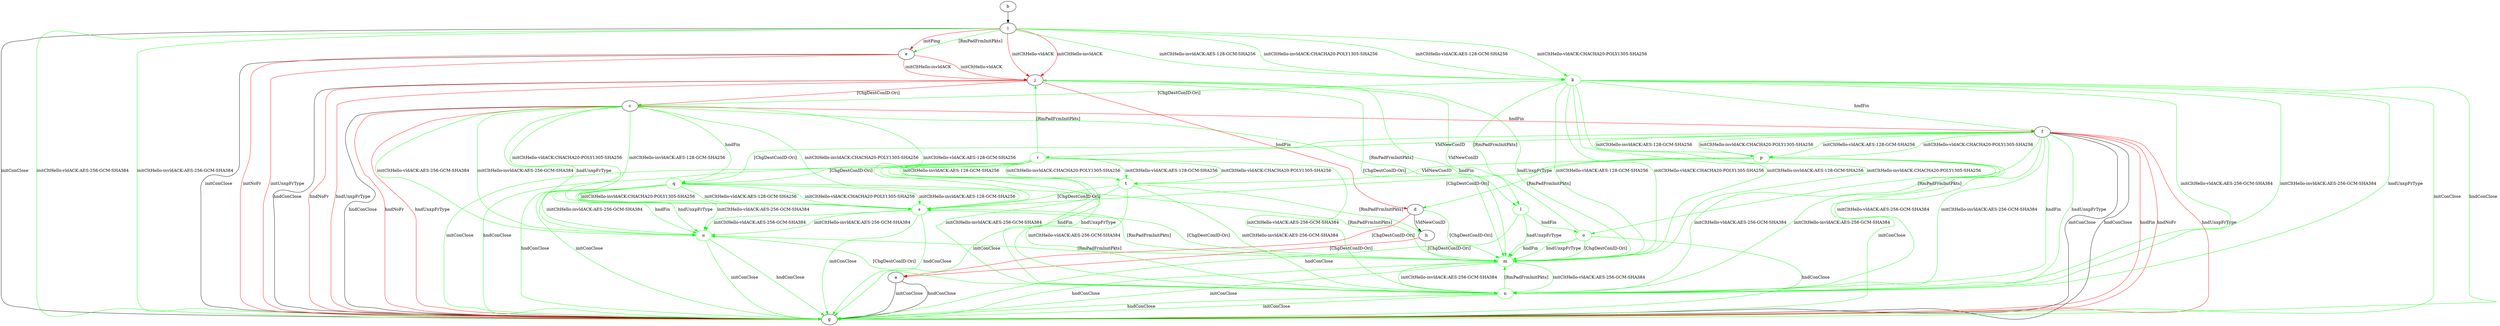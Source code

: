 digraph "" {
	a -> g	[key=0,
		label="initConClose "];
	a -> g	[key=1,
		label="hndConClose "];
	b -> i	[key=0];
	c -> f	[key=0,
		color=red,
		label="hndFin "];
	c -> g	[key=0,
		label="hndConClose "];
	c -> g	[key=1,
		color=red,
		label="hndNoFr "];
	c -> g	[key=2,
		color=red,
		label="hndUnxpFrType "];
	l	[color=green];
	c -> l	[key=0,
		color=green,
		label="[RmPadFrmInitPkts] "];
	q	[color=green];
	c -> q	[key=0,
		color=green,
		label="hndFin "];
	s	[color=green];
	c -> s	[key=0,
		color=green,
		label="initCltHello-vldACK:AES-128-GCM-SHA256 "];
	c -> s	[key=1,
		color=green,
		label="initCltHello-vldACK:CHACHA20-POLY1305-SHA256 "];
	c -> s	[key=2,
		color=green,
		label="initCltHello-invldACK:AES-128-GCM-SHA256 "];
	c -> s	[key=3,
		color=green,
		label="initCltHello-invldACK:CHACHA20-POLY1305-SHA256 "];
	u	[color=green];
	c -> u	[key=0,
		color=green,
		label="initCltHello-vldACK:AES-256-GCM-SHA384 "];
	c -> u	[key=1,
		color=green,
		label="initCltHello-invldACK:AES-256-GCM-SHA384 "];
	c -> u	[key=2,
		color=green,
		label="hndUnxpFrType "];
	d -> a	[key=0,
		color=red,
		label="[ChgDestConID-Ori] "];
	d -> h	[key=0,
		label="VldNewConID "];
	m	[color=green];
	d -> m	[key=0,
		color=green,
		label="[ChgDestConID-Ori] "];
	e -> g	[key=0,
		label="initConClose "];
	e -> g	[key=1,
		color=red,
		label="initNoFr "];
	e -> g	[key=2,
		color=red,
		label="initUnxpFrType "];
	e -> j	[key=0,
		color=red,
		label="initCltHello-vldACK "];
	e -> j	[key=1,
		color=red,
		label="initCltHello-invldACK "];
	f -> g	[key=0,
		label="initConClose "];
	f -> g	[key=1,
		label="hndConClose "];
	f -> g	[key=2,
		color=red,
		label="hndFin "];
	f -> g	[key=3,
		color=red,
		label="hndNoFr "];
	f -> g	[key=4,
		color=red,
		label="hndUnxpFrType "];
	n	[color=green];
	f -> n	[key=0,
		color=green,
		label="initCltHello-vldACK:AES-256-GCM-SHA384 "];
	f -> n	[key=1,
		color=green,
		label="initCltHello-invldACK:AES-256-GCM-SHA384 "];
	f -> n	[key=2,
		color=green,
		label="hndFin "];
	f -> n	[key=3,
		color=green,
		label="hndUnxpFrType "];
	o	[color=green];
	f -> o	[key=0,
		color=green,
		label="[RmPadFrmInitPkts] "];
	p	[color=green];
	f -> p	[key=0,
		color=green,
		label="initCltHello-vldACK:AES-128-GCM-SHA256 "];
	f -> p	[key=1,
		color=green,
		label="initCltHello-vldACK:CHACHA20-POLY1305-SHA256 "];
	f -> p	[key=2,
		color=green,
		label="initCltHello-invldACK:AES-128-GCM-SHA256 "];
	f -> p	[key=3,
		color=green,
		label="initCltHello-invldACK:CHACHA20-POLY1305-SHA256 "];
	f -> q	[key=0,
		color=green,
		label="[ChgDestConID-Ori] "];
	r	[color=green];
	f -> r	[key=0,
		color=green,
		label="VldNewConID "];
	h -> a	[key=0,
		color=red,
		label="[ChgDestConID-Ori] "];
	h -> m	[key=0,
		color=green,
		label="[ChgDestConID-Ori] "];
	i -> e	[key=0,
		color=green,
		label="[RmPadFrmInitPkts] "];
	i -> e	[key=1,
		color=red,
		label="initPing "];
	i -> g	[key=0,
		label="initConClose "];
	i -> g	[key=1,
		color=green,
		label="initCltHello-vldACK:AES-256-GCM-SHA384 "];
	i -> g	[key=2,
		color=green,
		label="initCltHello-invldACK:AES-256-GCM-SHA384 "];
	i -> j	[key=0,
		color=red,
		label="initCltHello-vldACK "];
	i -> j	[key=1,
		color=red,
		label="initCltHello-invldACK "];
	k	[color=green];
	i -> k	[key=0,
		color=green,
		label="initCltHello-vldACK:AES-128-GCM-SHA256 "];
	i -> k	[key=1,
		color=green,
		label="initCltHello-vldACK:CHACHA20-POLY1305-SHA256 "];
	i -> k	[key=2,
		color=green,
		label="initCltHello-invldACK:AES-128-GCM-SHA256 "];
	i -> k	[key=3,
		color=green,
		label="initCltHello-invldACK:CHACHA20-POLY1305-SHA256 "];
	j -> c	[key=0,
		color=red,
		label="[ChgDestConID-Ori] "];
	j -> d	[key=0,
		color=red,
		label="hndFin "];
	j -> g	[key=0,
		label="hndConClose "];
	j -> g	[key=1,
		color=red,
		label="hndNoFr "];
	j -> g	[key=2,
		color=red,
		label="hndUnxpFrType "];
	j -> m	[key=0,
		color=green,
		label="hndFin "];
	j -> m	[key=1,
		color=green,
		label="hndUnxpFrType "];
	j -> m	[key=2,
		color=green,
		label="[ChgDestConID-Ori] "];
	k -> c	[key=0,
		color=green,
		label="[ChgDestConID-Ori] "];
	k -> f	[key=0,
		color=green,
		label="hndFin "];
	k -> g	[key=0,
		color=green,
		label="initConClose "];
	k -> g	[key=1,
		color=green,
		label="hndConClose "];
	k -> l	[key=0,
		color=green,
		label="[RmPadFrmInitPkts] "];
	k -> m	[key=0,
		color=green,
		label="initCltHello-vldACK:AES-128-GCM-SHA256 "];
	k -> m	[key=1,
		color=green,
		label="initCltHello-vldACK:CHACHA20-POLY1305-SHA256 "];
	k -> m	[key=2,
		color=green,
		label="initCltHello-invldACK:AES-128-GCM-SHA256 "];
	k -> m	[key=3,
		color=green,
		label="initCltHello-invldACK:CHACHA20-POLY1305-SHA256 "];
	k -> n	[key=0,
		color=green,
		label="initCltHello-vldACK:AES-256-GCM-SHA384 "];
	k -> n	[key=1,
		color=green,
		label="initCltHello-invldACK:AES-256-GCM-SHA384 "];
	k -> n	[key=2,
		color=green,
		label="hndUnxpFrType "];
	l -> g	[key=0,
		color=green,
		label="hndConClose "];
	l -> m	[key=0,
		color=green,
		label="hndUnxpFrType "];
	l -> o	[key=0,
		color=green,
		label="hndFin "];
	m -> g	[key=0,
		color=green,
		label="initConClose "];
	m -> g	[key=1,
		color=green,
		label="hndConClose "];
	m -> n	[key=0,
		color=green,
		label="initCltHello-vldACK:AES-256-GCM-SHA384 "];
	m -> n	[key=1,
		color=green,
		label="initCltHello-invldACK:AES-256-GCM-SHA384 "];
	m -> s	[key=0,
		color=green,
		label="[ChgDestConID-Ori] "];
	n -> g	[key=0,
		color=green,
		label="initConClose "];
	n -> g	[key=1,
		color=green,
		label="hndConClose "];
	n -> m	[key=0,
		color=green,
		label="[RmPadFrmInitPkts] "];
	n -> u	[key=0,
		color=green,
		label="[ChgDestConID-Ori] "];
	o -> g	[key=0,
		color=green,
		label="hndConClose "];
	o -> j	[key=0,
		color=green,
		label="VldNewConID "];
	o -> m	[key=0,
		color=green,
		label="hndFin "];
	o -> m	[key=1,
		color=green,
		label="hndUnxpFrType "];
	o -> m	[key=2,
		color=green,
		label="[ChgDestConID-Ori] "];
	p -> d	[key=0,
		color=green,
		label="[RmPadFrmInitPkts] "];
	p -> g	[key=0,
		color=green,
		label="initConClose "];
	p -> n	[key=0,
		color=green,
		label="initCltHello-vldACK:AES-256-GCM-SHA384 "];
	p -> n	[key=1,
		color=green,
		label="initCltHello-invldACK:AES-256-GCM-SHA384 "];
	p -> s	[key=0,
		color=green,
		label="[ChgDestConID-Ori] "];
	t	[color=green];
	p -> t	[key=0,
		color=green,
		label="VldNewConID "];
	q -> g	[key=0,
		color=green,
		label="initConClose "];
	q -> g	[key=1,
		color=green,
		label="hndConClose "];
	q -> m	[key=0,
		color=green,
		label="[RmPadFrmInitPkts] "];
	q -> s	[key=0,
		color=green,
		label="initCltHello-vldACK:AES-128-GCM-SHA256 "];
	q -> s	[key=1,
		color=green,
		label="initCltHello-vldACK:CHACHA20-POLY1305-SHA256 "];
	q -> s	[key=2,
		color=green,
		label="initCltHello-invldACK:AES-128-GCM-SHA256 "];
	q -> s	[key=3,
		color=green,
		label="initCltHello-invldACK:CHACHA20-POLY1305-SHA256 "];
	q -> u	[key=0,
		color=green,
		label="initCltHello-vldACK:AES-256-GCM-SHA384 "];
	q -> u	[key=1,
		color=green,
		label="initCltHello-invldACK:AES-256-GCM-SHA384 "];
	q -> u	[key=2,
		color=green,
		label="hndFin "];
	q -> u	[key=3,
		color=green,
		label="hndUnxpFrType "];
	r -> g	[key=0,
		color=green,
		label="initConClose "];
	r -> g	[key=1,
		color=green,
		label="hndConClose "];
	r -> j	[key=0,
		color=green,
		label="[RmPadFrmInitPkts] "];
	r -> n	[key=0,
		color=green,
		label="initCltHello-vldACK:AES-256-GCM-SHA384 "];
	r -> n	[key=1,
		color=green,
		label="initCltHello-invldACK:AES-256-GCM-SHA384 "];
	r -> n	[key=2,
		color=green,
		label="hndFin "];
	r -> n	[key=3,
		color=green,
		label="hndUnxpFrType "];
	r -> q	[key=0,
		color=green,
		label="[ChgDestConID-Ori] "];
	r -> t	[key=0,
		color=green,
		label="initCltHello-vldACK:AES-128-GCM-SHA256 "];
	r -> t	[key=1,
		color=green,
		label="initCltHello-vldACK:CHACHA20-POLY1305-SHA256 "];
	r -> t	[key=2,
		color=green,
		label="initCltHello-invldACK:AES-128-GCM-SHA256 "];
	r -> t	[key=3,
		color=green,
		label="initCltHello-invldACK:CHACHA20-POLY1305-SHA256 "];
	s -> g	[key=0,
		color=green,
		label="initConClose "];
	s -> g	[key=1,
		color=green,
		label="hndConClose "];
	s -> m	[key=0,
		color=green,
		label="[RmPadFrmInitPkts] "];
	s -> u	[key=0,
		color=green,
		label="initCltHello-vldACK:AES-256-GCM-SHA384 "];
	s -> u	[key=1,
		color=green,
		label="initCltHello-invldACK:AES-256-GCM-SHA384 "];
	t -> g	[key=0,
		color=green,
		label="initConClose "];
	t -> h	[key=0,
		color=green,
		label="[RmPadFrmInitPkts] "];
	t -> n	[key=0,
		color=green,
		label="initCltHello-vldACK:AES-256-GCM-SHA384 "];
	t -> n	[key=1,
		color=green,
		label="initCltHello-invldACK:AES-256-GCM-SHA384 "];
	t -> s	[key=0,
		color=green,
		label="[ChgDestConID-Ori] "];
	u -> g	[key=0,
		color=green,
		label="initConClose "];
	u -> g	[key=1,
		color=green,
		label="hndConClose "];
	u -> m	[key=0,
		color=green,
		label="[RmPadFrmInitPkts] "];
}
